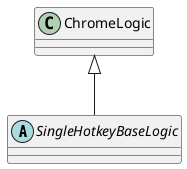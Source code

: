 @startuml
abstract class SingleHotkeyBaseLogic {
}
ChromeLogic <|-- SingleHotkeyBaseLogic
@enduml

